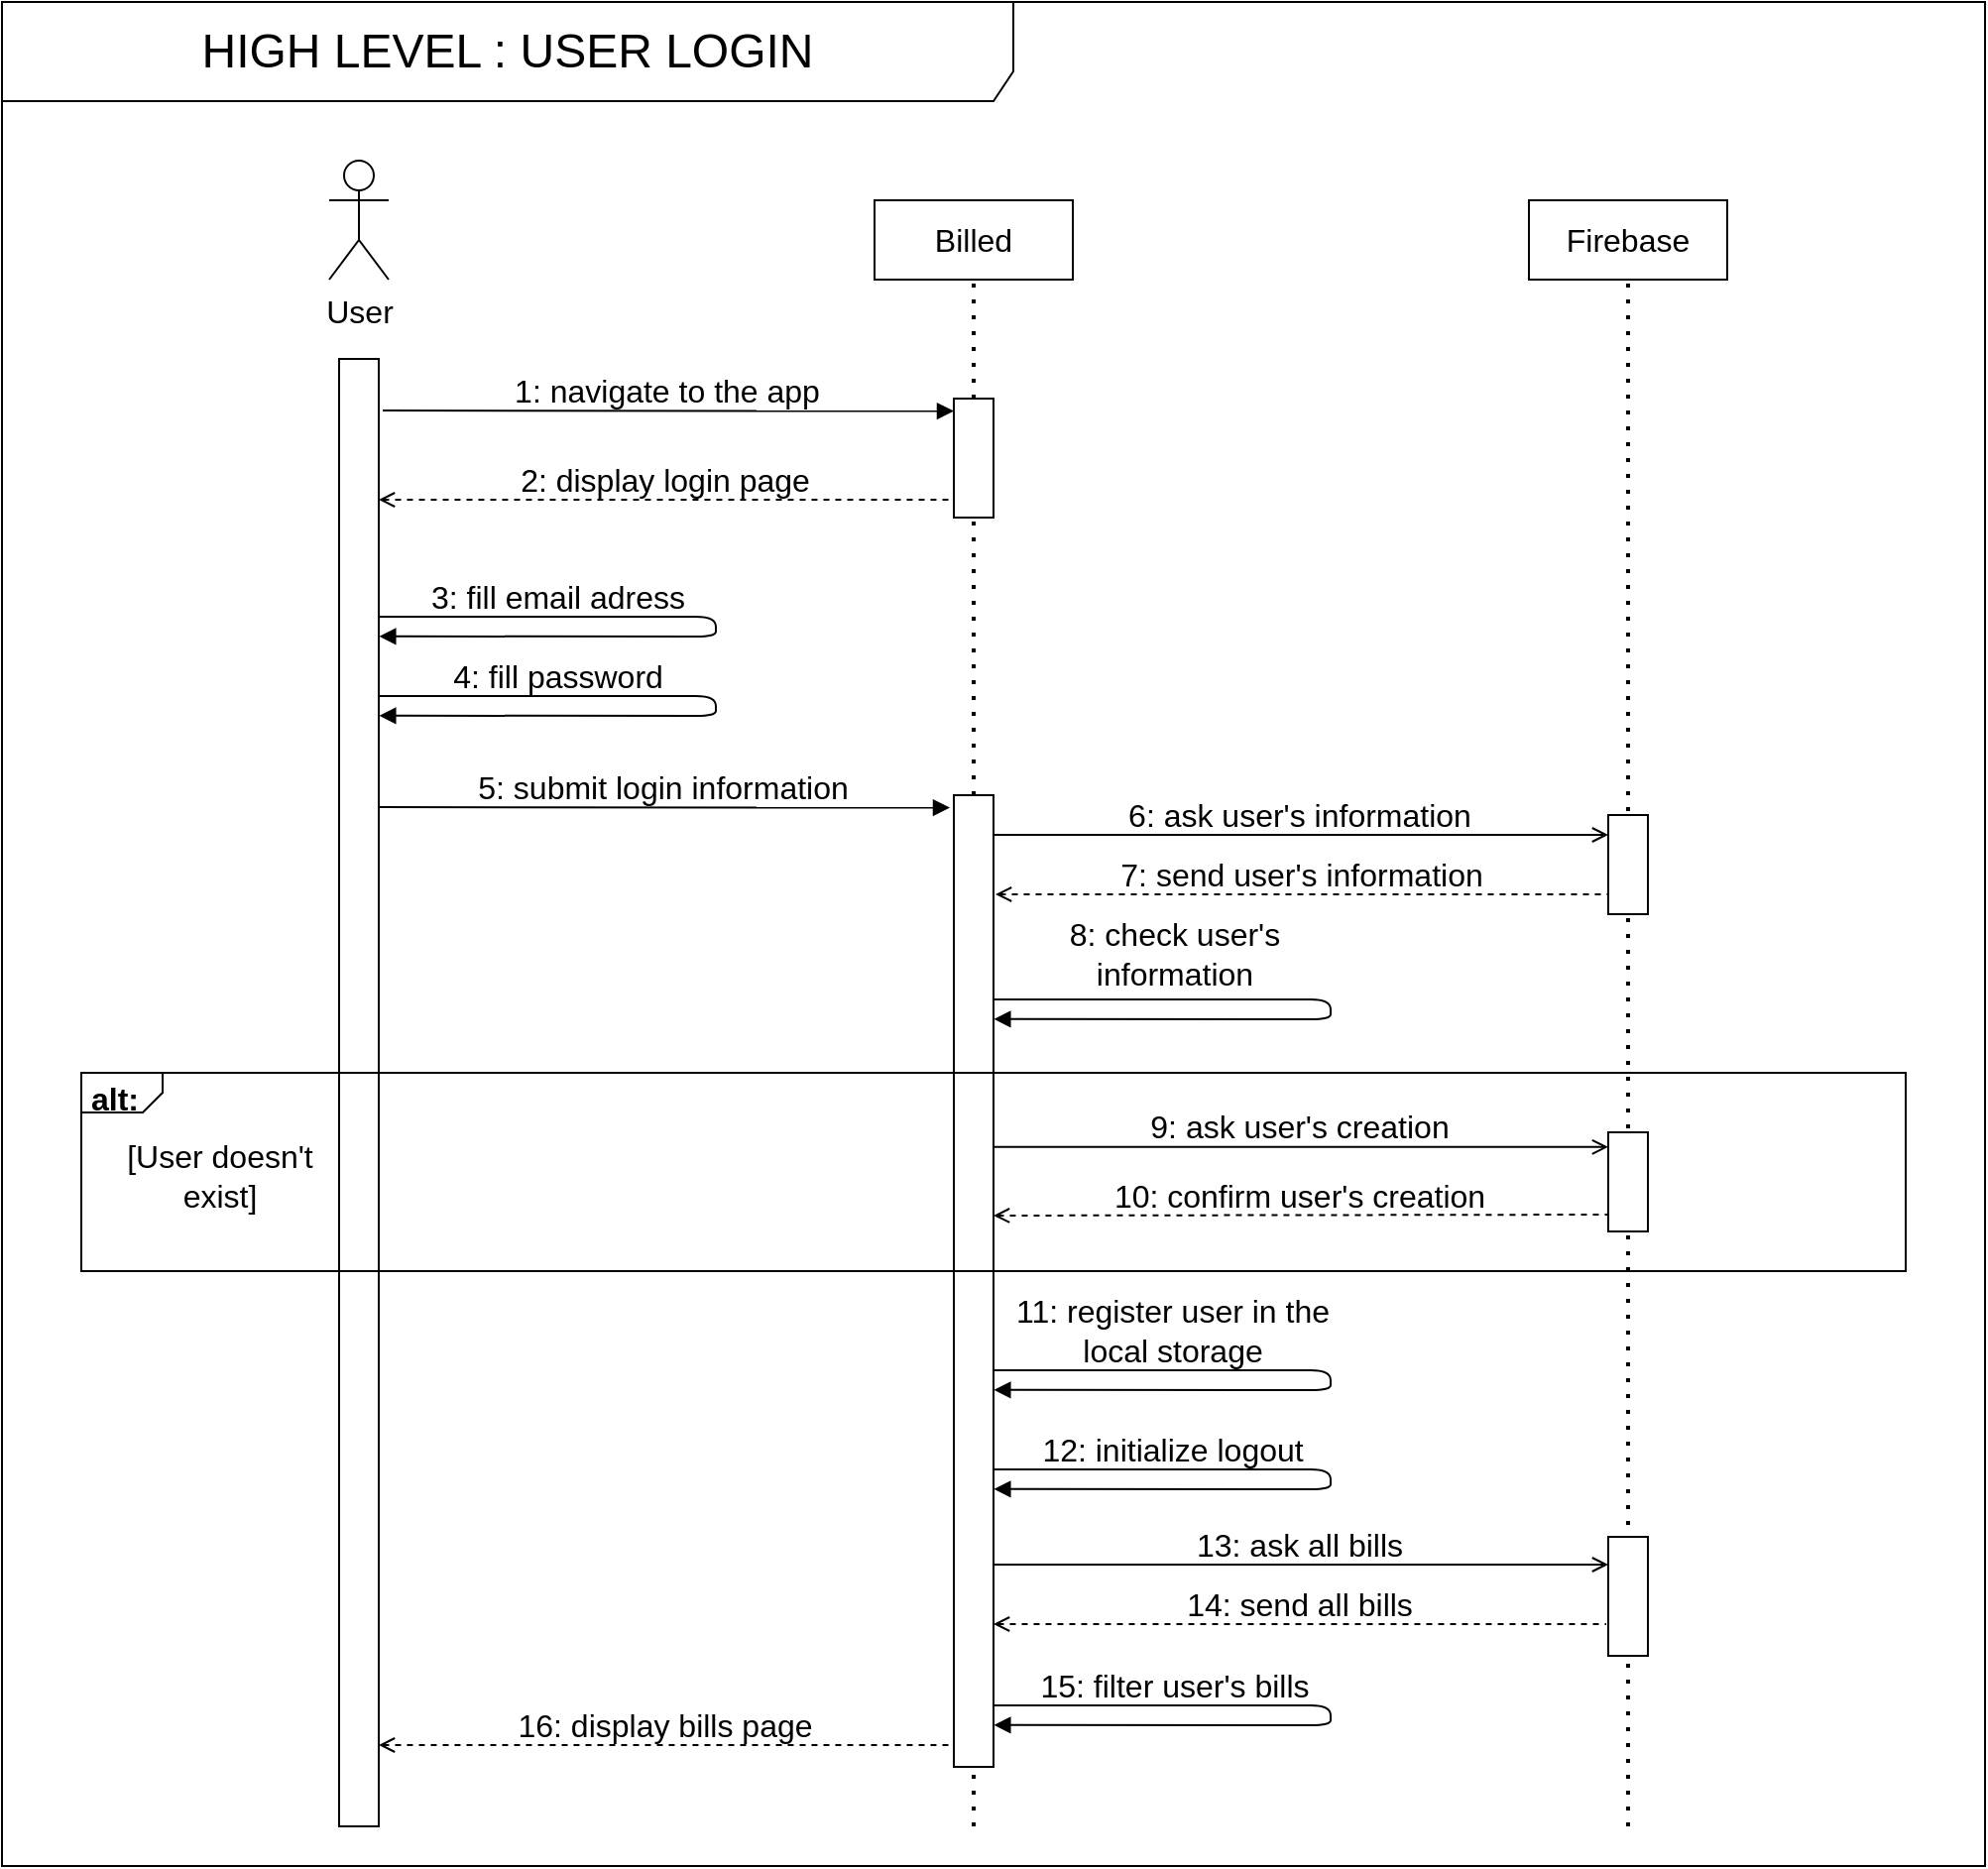 <mxfile>
    <diagram id="755xgUS8k3z0lJwSIlkd" name="User-Login">
        <mxGraphModel dx="1861" dy="1183" grid="1" gridSize="10" guides="1" tooltips="1" connect="1" arrows="1" fold="1" page="0" pageScale="1" pageWidth="827" pageHeight="1169" math="0" shadow="0">
            <root>
                <mxCell id="0"/>
                <mxCell id="1" parent="0"/>
                <mxCell id="7" value="" style="endArrow=none;dashed=1;html=1;dashPattern=1 3;strokeWidth=2;fontSize=16;entryX=0.5;entryY=1;entryDx=0;entryDy=0;" parent="1" target="4" edge="1">
                    <mxGeometry width="50" height="50" relative="1" as="geometry">
                        <mxPoint x="380" y="860" as="sourcePoint"/>
                        <mxPoint x="470" y="230" as="targetPoint"/>
                    </mxGeometry>
                </mxCell>
                <mxCell id="2" value="" style="rounded=0;whiteSpace=wrap;html=1;" parent="1" vertex="1">
                    <mxGeometry x="60" y="120" width="20" height="740" as="geometry"/>
                </mxCell>
                <mxCell id="PsYSPdstLr2B-koORaA6-36" value="" style="rounded=0;whiteSpace=wrap;html=1;" parent="1" vertex="1">
                    <mxGeometry x="370" y="340" width="20" height="490" as="geometry"/>
                </mxCell>
                <mxCell id="PsYSPdstLr2B-koORaA6-60" value="HIGH LEVEL : USER LOGIN" style="shape=umlFrame;whiteSpace=wrap;html=1;fillColor=none;fontSize=24;width=510;height=50;connectable=0;allowArrows=0;" parent="1" vertex="1">
                    <mxGeometry x="-110" y="-60" width="1000" height="940" as="geometry"/>
                </mxCell>
                <mxCell id="PsYSPdstLr2B-koORaA6-47" value="&lt;p style=&quot;margin: 0px ; margin-top: 4px ; margin-left: 5px ; text-align: left&quot;&gt;&lt;b&gt;alt:&amp;nbsp;&lt;/b&gt;&lt;/p&gt;" style="html=1;shape=mxgraph.sysml.package;overflow=fill;labelX=41;align=left;spacingLeft=5;verticalAlign=top;spacingTop=-3;fontSize=16;fillColor=none;" parent="1" vertex="1">
                    <mxGeometry x="-70" y="480" width="920" height="100" as="geometry"/>
                </mxCell>
                <mxCell id="3" value="User" style="shape=umlActor;verticalLabelPosition=bottom;verticalAlign=top;html=1;outlineConnect=0;fontSize=16;" parent="1" vertex="1">
                    <mxGeometry x="55" y="20" width="30" height="60" as="geometry"/>
                </mxCell>
                <mxCell id="4" value="Billed" style="rounded=0;whiteSpace=wrap;html=1;fontSize=16;" parent="1" vertex="1">
                    <mxGeometry x="330" y="40" width="100" height="40" as="geometry"/>
                </mxCell>
                <mxCell id="6" value="Firebase" style="rounded=0;whiteSpace=wrap;html=1;fontSize=16;" parent="1" vertex="1">
                    <mxGeometry x="660" y="40" width="100" height="40" as="geometry"/>
                </mxCell>
                <mxCell id="8" value="" style="endArrow=none;dashed=1;html=1;dashPattern=1 3;strokeWidth=2;fontSize=16;entryX=0.5;entryY=1;entryDx=0;entryDy=0;" parent="1" edge="1">
                    <mxGeometry width="50" height="50" relative="1" as="geometry">
                        <mxPoint x="710" y="860" as="sourcePoint"/>
                        <mxPoint x="710" y="81" as="targetPoint"/>
                    </mxGeometry>
                </mxCell>
                <mxCell id="9" value="1: navigate to the app" style="endArrow=block;html=1;fontSize=16;labelBackgroundColor=none;entryX=0;entryY=0.143;entryDx=0;entryDy=0;entryPerimeter=0;endFill=1;" parent="1" edge="1">
                    <mxGeometry x="-0.006" y="10" width="50" height="50" relative="1" as="geometry">
                        <mxPoint x="82" y="146" as="sourcePoint"/>
                        <mxPoint x="370" y="146.3" as="targetPoint"/>
                        <mxPoint as="offset"/>
                    </mxGeometry>
                </mxCell>
                <mxCell id="11" value="" style="rounded=0;whiteSpace=wrap;html=1;" parent="1" vertex="1">
                    <mxGeometry x="370" y="140" width="20" height="60" as="geometry"/>
                </mxCell>
                <mxCell id="12" value="" style="rounded=0;whiteSpace=wrap;html=1;" parent="1" vertex="1">
                    <mxGeometry x="700" y="350" width="20" height="50" as="geometry"/>
                </mxCell>
                <mxCell id="14" value="2: display login page" style="endArrow=none;html=1;fontSize=16;exitX=1;exitY=0.25;exitDx=0;exitDy=0;labelBackgroundColor=none;endFill=0;startArrow=open;startFill=0;dashed=1;" parent="1" edge="1">
                    <mxGeometry x="-0.006" y="10" width="50" height="50" relative="1" as="geometry">
                        <mxPoint x="80" y="191" as="sourcePoint"/>
                        <mxPoint x="370" y="191" as="targetPoint"/>
                        <mxPoint as="offset"/>
                    </mxGeometry>
                </mxCell>
                <mxCell id="19" value="8: check user's&lt;br&gt;information" style="endArrow=block;html=1;fontSize=16;exitX=1;exitY=0.25;exitDx=0;exitDy=0;labelBackgroundColor=none;entryX=1.008;entryY=0.399;entryDx=0;entryDy=0;endFill=1;entryPerimeter=0;" parent="1" edge="1">
                    <mxGeometry x="-0.485" y="23" width="50" height="50" relative="1" as="geometry">
                        <mxPoint x="390" y="443" as="sourcePoint"/>
                        <mxPoint x="390.16" y="452.9" as="targetPoint"/>
                        <mxPoint x="1" as="offset"/>
                        <Array as="points">
                            <mxPoint x="560" y="443"/>
                            <mxPoint x="560" y="453"/>
                        </Array>
                    </mxGeometry>
                </mxCell>
                <mxCell id="PsYSPdstLr2B-koORaA6-33" value="3: fill email adress" style="endArrow=block;html=1;fontSize=16;exitX=1;exitY=0.25;exitDx=0;exitDy=0;labelBackgroundColor=none;entryX=1.008;entryY=0.399;entryDx=0;entryDy=0;endFill=1;entryPerimeter=0;" parent="1" edge="1">
                    <mxGeometry x="-0.485" y="10" width="50" height="50" relative="1" as="geometry">
                        <mxPoint x="80" y="250" as="sourcePoint"/>
                        <mxPoint x="80.16" y="259.9" as="targetPoint"/>
                        <mxPoint as="offset"/>
                        <Array as="points">
                            <mxPoint x="250" y="250"/>
                            <mxPoint x="250" y="260"/>
                        </Array>
                    </mxGeometry>
                </mxCell>
                <mxCell id="PsYSPdstLr2B-koORaA6-34" value="4: fill password" style="endArrow=block;html=1;fontSize=16;exitX=1;exitY=0.25;exitDx=0;exitDy=0;labelBackgroundColor=none;entryX=1.008;entryY=0.399;entryDx=0;entryDy=0;endFill=1;entryPerimeter=0;" parent="1" edge="1">
                    <mxGeometry x="-0.485" y="10" width="50" height="50" relative="1" as="geometry">
                        <mxPoint x="80" y="290" as="sourcePoint"/>
                        <mxPoint x="80.16" y="299.9" as="targetPoint"/>
                        <mxPoint as="offset"/>
                        <Array as="points">
                            <mxPoint x="250" y="290"/>
                            <mxPoint x="250" y="300"/>
                        </Array>
                    </mxGeometry>
                </mxCell>
                <mxCell id="PsYSPdstLr2B-koORaA6-35" value="5: submit login information" style="endArrow=block;html=1;fontSize=16;labelBackgroundColor=none;entryX=0;entryY=0.143;entryDx=0;entryDy=0;entryPerimeter=0;endFill=1;" parent="1" edge="1">
                    <mxGeometry x="-0.006" y="10" width="50" height="50" relative="1" as="geometry">
                        <mxPoint x="80" y="346" as="sourcePoint"/>
                        <mxPoint x="368" y="346.3" as="targetPoint"/>
                        <mxPoint as="offset"/>
                    </mxGeometry>
                </mxCell>
                <mxCell id="PsYSPdstLr2B-koORaA6-37" value="6: ask user's information" style="endArrow=open;html=1;fontSize=16;labelBackgroundColor=none;endFill=0;" parent="1" edge="1">
                    <mxGeometry x="-0.006" y="10" width="50" height="50" relative="1" as="geometry">
                        <mxPoint x="390" y="360" as="sourcePoint"/>
                        <mxPoint x="700" y="360" as="targetPoint"/>
                        <mxPoint as="offset"/>
                    </mxGeometry>
                </mxCell>
                <mxCell id="PsYSPdstLr2B-koORaA6-43" value="[User doesn't exist]" style="text;html=1;strokeColor=none;fillColor=none;align=center;verticalAlign=middle;whiteSpace=wrap;rounded=0;fontSize=16;" parent="1" vertex="1">
                    <mxGeometry x="-50" y="522" width="100" height="20" as="geometry"/>
                </mxCell>
                <mxCell id="PsYSPdstLr2B-koORaA6-46" value="10: confirm user's creation" style="endArrow=none;html=1;fontSize=16;labelBackgroundColor=none;endFill=0;startArrow=open;startFill=0;dashed=1;exitX=1;exitY=0.5;exitDx=0;exitDy=0;" parent="1" edge="1">
                    <mxGeometry x="-0.006" y="10" width="50" height="50" relative="1" as="geometry">
                        <mxPoint x="390" y="552" as="sourcePoint"/>
                        <mxPoint x="700" y="551.5" as="targetPoint"/>
                        <mxPoint as="offset"/>
                    </mxGeometry>
                </mxCell>
                <mxCell id="PsYSPdstLr2B-koORaA6-49" value="13: ask all bills" style="endArrow=open;html=1;fontSize=16;labelBackgroundColor=none;endFill=0;" parent="1" edge="1">
                    <mxGeometry x="-0.006" y="10" width="50" height="50" relative="1" as="geometry">
                        <mxPoint x="390" y="728" as="sourcePoint"/>
                        <mxPoint x="700" y="728" as="targetPoint"/>
                        <mxPoint as="offset"/>
                    </mxGeometry>
                </mxCell>
                <mxCell id="PsYSPdstLr2B-koORaA6-50" value="14: send all bills" style="endArrow=none;html=1;fontSize=16;labelBackgroundColor=none;endFill=0;startArrow=open;startFill=0;dashed=1;" parent="1" edge="1">
                    <mxGeometry x="-0.006" y="10" width="50" height="50" relative="1" as="geometry">
                        <mxPoint x="390" y="758" as="sourcePoint"/>
                        <mxPoint x="699" y="758" as="targetPoint"/>
                        <mxPoint as="offset"/>
                    </mxGeometry>
                </mxCell>
                <mxCell id="PsYSPdstLr2B-koORaA6-51" value="7: send user's information" style="endArrow=none;html=1;fontSize=16;labelBackgroundColor=none;endFill=0;startArrow=open;startFill=0;dashed=1;" parent="1" edge="1">
                    <mxGeometry x="-0.006" y="10" width="50" height="50" relative="1" as="geometry">
                        <mxPoint x="391" y="390" as="sourcePoint"/>
                        <mxPoint x="700" y="390" as="targetPoint"/>
                        <mxPoint as="offset"/>
                    </mxGeometry>
                </mxCell>
                <mxCell id="PsYSPdstLr2B-koORaA6-52" value="9: ask user's creation" style="endArrow=open;html=1;fontSize=16;labelBackgroundColor=none;endFill=0;" parent="1" edge="1">
                    <mxGeometry x="-0.006" y="10" width="50" height="50" relative="1" as="geometry">
                        <mxPoint x="390" y="517.41" as="sourcePoint"/>
                        <mxPoint x="700" y="517.41" as="targetPoint"/>
                        <mxPoint as="offset"/>
                    </mxGeometry>
                </mxCell>
                <mxCell id="PsYSPdstLr2B-koORaA6-53" value="" style="rounded=0;whiteSpace=wrap;html=1;" parent="1" vertex="1">
                    <mxGeometry x="700" y="510" width="20" height="50" as="geometry"/>
                </mxCell>
                <mxCell id="PsYSPdstLr2B-koORaA6-54" value="" style="rounded=0;whiteSpace=wrap;html=1;" parent="1" vertex="1">
                    <mxGeometry x="700" y="714" width="20" height="60" as="geometry"/>
                </mxCell>
                <mxCell id="PsYSPdstLr2B-koORaA6-56" value="15: filter user's bills" style="endArrow=block;html=1;fontSize=16;exitX=1;exitY=0.25;exitDx=0;exitDy=0;labelBackgroundColor=none;entryX=1.008;entryY=0.399;entryDx=0;entryDy=0;endFill=1;entryPerimeter=0;" parent="1" edge="1">
                    <mxGeometry x="-0.485" y="10" width="50" height="50" relative="1" as="geometry">
                        <mxPoint x="390" y="799" as="sourcePoint"/>
                        <mxPoint x="390.16" y="808.9" as="targetPoint"/>
                        <mxPoint x="1" as="offset"/>
                        <Array as="points">
                            <mxPoint x="560" y="799"/>
                            <mxPoint x="560" y="809"/>
                        </Array>
                    </mxGeometry>
                </mxCell>
                <mxCell id="PsYSPdstLr2B-koORaA6-57" value="16: display bills page" style="endArrow=none;html=1;fontSize=16;exitX=1;exitY=0.25;exitDx=0;exitDy=0;labelBackgroundColor=none;endFill=0;startArrow=open;startFill=0;dashed=1;" parent="1" edge="1">
                    <mxGeometry x="-0.006" y="10" width="50" height="50" relative="1" as="geometry">
                        <mxPoint x="80.0" y="819.0" as="sourcePoint"/>
                        <mxPoint x="370" y="819.0" as="targetPoint"/>
                        <mxPoint as="offset"/>
                    </mxGeometry>
                </mxCell>
                <mxCell id="8CublNk1gNJjx_Lp1U2R-19" value="11: register user in the&lt;br&gt;local storage" style="endArrow=block;html=1;fontSize=16;exitX=1;exitY=0.25;exitDx=0;exitDy=0;labelBackgroundColor=none;entryX=1.008;entryY=0.399;entryDx=0;entryDy=0;endFill=1;entryPerimeter=0;" parent="1" edge="1">
                    <mxGeometry x="-0.485" y="20" width="50" height="50" relative="1" as="geometry">
                        <mxPoint x="390" y="630" as="sourcePoint"/>
                        <mxPoint x="390.16" y="639.9" as="targetPoint"/>
                        <mxPoint as="offset"/>
                        <Array as="points">
                            <mxPoint x="560" y="630"/>
                            <mxPoint x="560" y="640"/>
                        </Array>
                    </mxGeometry>
                </mxCell>
                <mxCell id="8CublNk1gNJjx_Lp1U2R-20" value="12: initialize logout" style="endArrow=block;html=1;fontSize=16;exitX=1;exitY=0.25;exitDx=0;exitDy=0;labelBackgroundColor=none;entryX=1.008;entryY=0.399;entryDx=0;entryDy=0;endFill=1;entryPerimeter=0;" parent="1" edge="1">
                    <mxGeometry x="-0.485" y="10" width="50" height="50" relative="1" as="geometry">
                        <mxPoint x="390" y="680" as="sourcePoint"/>
                        <mxPoint x="390.16" y="689.9" as="targetPoint"/>
                        <mxPoint as="offset"/>
                        <Array as="points">
                            <mxPoint x="560" y="680"/>
                            <mxPoint x="560" y="690"/>
                        </Array>
                    </mxGeometry>
                </mxCell>
            </root>
        </mxGraphModel>
    </diagram>
    <diagram name="User-check-attached-file" id="ChTFwGMQRnh67vUXc4sC">
        <mxGraphModel dx="2105" dy="1313" grid="1" gridSize="10" guides="1" tooltips="1" connect="1" arrows="1" fold="1" page="0" pageScale="1" pageWidth="827" pageHeight="1169" math="0" shadow="0">
            <root>
                <mxCell id="LWo4zgrDYaR6fouYAbxw-0"/>
                <mxCell id="LWo4zgrDYaR6fouYAbxw-1" parent="LWo4zgrDYaR6fouYAbxw-0"/>
                <mxCell id="LWo4zgrDYaR6fouYAbxw-2" value="HIGH LEVEL : USER CHECK ATTACHED FILE" style="shape=umlFrame;whiteSpace=wrap;html=1;fillColor=none;fontSize=24;width=610;height=50;connectable=0;allowArrows=0;" parent="LWo4zgrDYaR6fouYAbxw-1" vertex="1">
                    <mxGeometry x="-110" y="-60" width="720" height="540" as="geometry"/>
                </mxCell>
                <mxCell id="LWo4zgrDYaR6fouYAbxw-4" value="" style="rounded=0;whiteSpace=wrap;html=1;" parent="LWo4zgrDYaR6fouYAbxw-1" vertex="1">
                    <mxGeometry x="60" y="120" width="20" height="320" as="geometry"/>
                </mxCell>
                <mxCell id="LWo4zgrDYaR6fouYAbxw-5" value="User" style="shape=umlActor;verticalLabelPosition=bottom;verticalAlign=top;html=1;outlineConnect=0;fontSize=16;" parent="LWo4zgrDYaR6fouYAbxw-1" vertex="1">
                    <mxGeometry x="55" y="20" width="30" height="60" as="geometry"/>
                </mxCell>
                <mxCell id="LWo4zgrDYaR6fouYAbxw-6" value="Billed" style="rounded=0;whiteSpace=wrap;html=1;fontSize=16;" parent="LWo4zgrDYaR6fouYAbxw-1" vertex="1">
                    <mxGeometry x="330" y="40" width="100" height="40" as="geometry"/>
                </mxCell>
                <mxCell id="LWo4zgrDYaR6fouYAbxw-8" value="" style="endArrow=none;dashed=1;html=1;dashPattern=1 3;strokeWidth=2;fontSize=16;entryX=0.5;entryY=1;entryDx=0;entryDy=0;" parent="LWo4zgrDYaR6fouYAbxw-1" target="LWo4zgrDYaR6fouYAbxw-6" edge="1">
                    <mxGeometry width="50" height="50" relative="1" as="geometry">
                        <mxPoint x="380" y="440" as="sourcePoint"/>
                        <mxPoint x="470" y="230" as="targetPoint"/>
                    </mxGeometry>
                </mxCell>
                <mxCell id="LWo4zgrDYaR6fouYAbxw-10" value="1: click on see attached file button" style="endArrow=block;html=1;fontSize=16;labelBackgroundColor=none;entryX=0;entryY=0.143;entryDx=0;entryDy=0;entryPerimeter=0;endFill=1;" parent="LWo4zgrDYaR6fouYAbxw-1" edge="1">
                    <mxGeometry x="-0.006" y="10" width="50" height="50" relative="1" as="geometry">
                        <mxPoint x="82" y="146" as="sourcePoint"/>
                        <mxPoint x="370" y="146.3" as="targetPoint"/>
                        <mxPoint as="offset"/>
                    </mxGeometry>
                </mxCell>
                <mxCell id="LWo4zgrDYaR6fouYAbxw-11" value="" style="rounded=0;whiteSpace=wrap;html=1;" parent="LWo4zgrDYaR6fouYAbxw-1" vertex="1">
                    <mxGeometry x="370" y="140" width="20" height="110" as="geometry"/>
                </mxCell>
                <mxCell id="LWo4zgrDYaR6fouYAbxw-14" value="3: display the modal" style="endArrow=none;html=1;fontSize=16;exitX=1;exitY=0.25;exitDx=0;exitDy=0;labelBackgroundColor=none;endFill=0;startArrow=open;startFill=0;dashed=1;" parent="LWo4zgrDYaR6fouYAbxw-1" edge="1">
                    <mxGeometry x="-0.006" y="10" width="50" height="50" relative="1" as="geometry">
                        <mxPoint x="80" y="230" as="sourcePoint"/>
                        <mxPoint x="370" y="230" as="targetPoint"/>
                        <mxPoint as="offset"/>
                    </mxGeometry>
                </mxCell>
                <mxCell id="LWo4zgrDYaR6fouYAbxw-15" value="2: put URL of the&lt;br&gt;selected bill's attached&lt;br&gt;file in the modal" style="endArrow=block;html=1;fontSize=16;exitX=1;exitY=0.25;exitDx=0;exitDy=0;labelBackgroundColor=none;entryX=1.008;entryY=0.399;entryDx=0;entryDy=0;endFill=1;entryPerimeter=0;" parent="LWo4zgrDYaR6fouYAbxw-1" edge="1">
                    <mxGeometry x="-0.485" y="31" width="50" height="50" relative="1" as="geometry">
                        <mxPoint x="390" y="191" as="sourcePoint"/>
                        <mxPoint x="390.16" y="200.9" as="targetPoint"/>
                        <mxPoint x="1" as="offset"/>
                        <Array as="points">
                            <mxPoint x="560" y="191"/>
                            <mxPoint x="560" y="201"/>
                        </Array>
                    </mxGeometry>
                </mxCell>
                <mxCell id="LWo4zgrDYaR6fouYAbxw-19" value="" style="rounded=0;whiteSpace=wrap;html=1;" parent="LWo4zgrDYaR6fouYAbxw-1" vertex="1">
                    <mxGeometry x="370" y="340" width="20" height="70" as="geometry"/>
                </mxCell>
                <mxCell id="tHU2Xmf53aEoBpdyAfX5-0" value="4: click on close button" style="endArrow=block;html=1;fontSize=16;labelBackgroundColor=none;entryX=0;entryY=0.143;entryDx=0;entryDy=0;entryPerimeter=0;endFill=1;" parent="LWo4zgrDYaR6fouYAbxw-1" edge="1">
                    <mxGeometry x="-0.006" y="10" width="50" height="50" relative="1" as="geometry">
                        <mxPoint x="80" y="350" as="sourcePoint"/>
                        <mxPoint x="368" y="350.3" as="targetPoint"/>
                        <mxPoint as="offset"/>
                    </mxGeometry>
                </mxCell>
                <mxCell id="tHU2Xmf53aEoBpdyAfX5-1" value="5: undisplay the modal" style="endArrow=none;html=1;fontSize=16;exitX=1;exitY=0.25;exitDx=0;exitDy=0;labelBackgroundColor=none;endFill=0;startArrow=open;startFill=0;dashed=1;" parent="LWo4zgrDYaR6fouYAbxw-1" edge="1">
                    <mxGeometry x="-0.006" y="10" width="50" height="50" relative="1" as="geometry">
                        <mxPoint x="80.0" y="400" as="sourcePoint"/>
                        <mxPoint x="370" y="400" as="targetPoint"/>
                        <mxPoint as="offset"/>
                    </mxGeometry>
                </mxCell>
            </root>
        </mxGraphModel>
    </diagram>
    <diagram name="User-newbill" id="yWXg6AEf1ds4_v3-MmLG">
        <mxGraphModel dx="2105" dy="1313" grid="1" gridSize="10" guides="1" tooltips="1" connect="1" arrows="1" fold="1" page="0" pageScale="1" pageWidth="827" pageHeight="1169" math="0" shadow="0">
            <root>
                <mxCell id="9TFQH4bOWK-Z5dNtzmh2-0"/>
                <mxCell id="9TFQH4bOWK-Z5dNtzmh2-1" parent="9TFQH4bOWK-Z5dNtzmh2-0"/>
                <mxCell id="9TFQH4bOWK-Z5dNtzmh2-4" value="" style="rounded=0;whiteSpace=wrap;html=1;" parent="9TFQH4bOWK-Z5dNtzmh2-1" vertex="1">
                    <mxGeometry x="60" y="120" width="20" height="1060" as="geometry"/>
                </mxCell>
                <mxCell id="9TFQH4bOWK-Z5dNtzmh2-8" value="" style="endArrow=none;dashed=1;html=1;dashPattern=1 3;strokeWidth=2;fontSize=16;entryX=0.5;entryY=1;entryDx=0;entryDy=0;" parent="9TFQH4bOWK-Z5dNtzmh2-1" target="9TFQH4bOWK-Z5dNtzmh2-6" edge="1">
                    <mxGeometry width="50" height="50" relative="1" as="geometry">
                        <mxPoint x="380" y="1180" as="sourcePoint"/>
                        <mxPoint x="470" y="230" as="targetPoint"/>
                    </mxGeometry>
                </mxCell>
                <mxCell id="9TFQH4bOWK-Z5dNtzmh2-11" value="" style="rounded=0;whiteSpace=wrap;html=1;" parent="9TFQH4bOWK-Z5dNtzmh2-1" vertex="1">
                    <mxGeometry x="370" y="140" width="20" height="60" as="geometry"/>
                </mxCell>
                <mxCell id="9TFQH4bOWK-Z5dNtzmh2-19" value="" style="rounded=0;whiteSpace=wrap;html=1;" parent="9TFQH4bOWK-Z5dNtzmh2-1" vertex="1">
                    <mxGeometry x="370" y="289" width="20" height="60" as="geometry"/>
                </mxCell>
                <mxCell id="_lIOC8CIaJM2i8PWk1dV-11" value="" style="rounded=0;whiteSpace=wrap;html=1;" parent="9TFQH4bOWK-Z5dNtzmh2-1" vertex="1">
                    <mxGeometry x="370" y="430" width="20" height="430" as="geometry"/>
                </mxCell>
                <mxCell id="_lIOC8CIaJM2i8PWk1dV-16" value="" style="rounded=0;whiteSpace=wrap;html=1;" parent="9TFQH4bOWK-Z5dNtzmh2-1" vertex="1">
                    <mxGeometry x="370" y="884" width="20" height="280" as="geometry"/>
                </mxCell>
                <mxCell id="_lIOC8CIaJM2i8PWk1dV-27" value="&lt;p style=&quot;margin: 0px ; margin-top: 4px ; margin-left: 5px ; text-align: left&quot;&gt;&lt;b&gt;while&lt;/b&gt;&lt;/p&gt;" style="html=1;shape=mxgraph.sysml.package;overflow=fill;labelX=64;align=left;spacingLeft=5;verticalAlign=top;spacingTop=-3;fontSize=16;fillColor=none;" parent="9TFQH4bOWK-Z5dNtzmh2-1" vertex="1">
                    <mxGeometry x="-70" y="549" width="920" height="160" as="geometry"/>
                </mxCell>
                <mxCell id="9TFQH4bOWK-Z5dNtzmh2-2" value="HIGH LEVEL : USER NEWBILL" style="shape=umlFrame;whiteSpace=wrap;html=1;fillColor=none;fontSize=24;width=480;height=50;connectable=0;allowArrows=0;" parent="9TFQH4bOWK-Z5dNtzmh2-1" vertex="1">
                    <mxGeometry x="-110" y="-60" width="1010" height="1270" as="geometry"/>
                </mxCell>
                <mxCell id="_lIOC8CIaJM2i8PWk1dV-20" value="&lt;p style=&quot;margin: 0px ; margin-top: 4px ; margin-left: 5px ; text-align: left&quot;&gt;&lt;b&gt;while&lt;/b&gt;&lt;/p&gt;" style="html=1;shape=mxgraph.sysml.package;overflow=fill;labelX=64;align=left;spacingLeft=5;verticalAlign=top;spacingTop=-3;fontSize=16;fillColor=none;" parent="9TFQH4bOWK-Z5dNtzmh2-1" vertex="1">
                    <mxGeometry x="-70" y="931" width="920" height="150" as="geometry"/>
                </mxCell>
                <mxCell id="9TFQH4bOWK-Z5dNtzmh2-3" value="&lt;p style=&quot;margin: 0px ; margin-top: 4px ; margin-left: 5px ; text-align: left&quot;&gt;&lt;b&gt;alt:&amp;nbsp;&lt;/b&gt;&lt;/p&gt;" style="html=1;shape=mxgraph.sysml.package;overflow=fill;labelX=41;align=left;spacingLeft=5;verticalAlign=top;spacingTop=-3;fontSize=16;fillColor=none;" parent="9TFQH4bOWK-Z5dNtzmh2-1" vertex="1">
                    <mxGeometry x="-70" y="274" width="920" height="120" as="geometry"/>
                </mxCell>
                <mxCell id="9TFQH4bOWK-Z5dNtzmh2-5" value="User" style="shape=umlActor;verticalLabelPosition=bottom;verticalAlign=top;html=1;outlineConnect=0;fontSize=16;" parent="9TFQH4bOWK-Z5dNtzmh2-1" vertex="1">
                    <mxGeometry x="55" y="20" width="30" height="60" as="geometry"/>
                </mxCell>
                <mxCell id="9TFQH4bOWK-Z5dNtzmh2-6" value="Billed" style="rounded=0;whiteSpace=wrap;html=1;fontSize=16;" parent="9TFQH4bOWK-Z5dNtzmh2-1" vertex="1">
                    <mxGeometry x="330" y="40" width="100" height="40" as="geometry"/>
                </mxCell>
                <mxCell id="9TFQH4bOWK-Z5dNtzmh2-7" value="Firebase" style="rounded=0;whiteSpace=wrap;html=1;fontSize=16;" parent="9TFQH4bOWK-Z5dNtzmh2-1" vertex="1">
                    <mxGeometry x="660" y="40" width="100" height="40" as="geometry"/>
                </mxCell>
                <mxCell id="9TFQH4bOWK-Z5dNtzmh2-9" value="" style="endArrow=none;dashed=1;html=1;dashPattern=1 3;strokeWidth=2;fontSize=16;entryX=0.5;entryY=1;entryDx=0;entryDy=0;" parent="9TFQH4bOWK-Z5dNtzmh2-1" target="9TFQH4bOWK-Z5dNtzmh2-7" edge="1">
                    <mxGeometry width="50" height="50" relative="1" as="geometry">
                        <mxPoint x="710" y="1180" as="sourcePoint"/>
                        <mxPoint x="709" y="100" as="targetPoint"/>
                    </mxGeometry>
                </mxCell>
                <mxCell id="9TFQH4bOWK-Z5dNtzmh2-10" value="1: click on newbill button" style="endArrow=block;html=1;fontSize=16;labelBackgroundColor=none;entryX=0;entryY=0.143;entryDx=0;entryDy=0;entryPerimeter=0;endFill=1;" parent="9TFQH4bOWK-Z5dNtzmh2-1" edge="1">
                    <mxGeometry x="-0.006" y="10" width="50" height="50" relative="1" as="geometry">
                        <mxPoint x="82" y="146" as="sourcePoint"/>
                        <mxPoint x="370" y="146.3" as="targetPoint"/>
                        <mxPoint as="offset"/>
                    </mxGeometry>
                </mxCell>
                <mxCell id="9TFQH4bOWK-Z5dNtzmh2-14" value="2: display newbill page" style="endArrow=none;html=1;fontSize=16;exitX=1;exitY=0.25;exitDx=0;exitDy=0;labelBackgroundColor=none;endFill=0;startArrow=open;startFill=0;dashed=1;" parent="9TFQH4bOWK-Z5dNtzmh2-1" edge="1">
                    <mxGeometry x="-0.006" y="10" width="50" height="50" relative="1" as="geometry">
                        <mxPoint x="80" y="191" as="sourcePoint"/>
                        <mxPoint x="370" y="191" as="targetPoint"/>
                        <mxPoint as="offset"/>
                    </mxGeometry>
                </mxCell>
                <mxCell id="9TFQH4bOWK-Z5dNtzmh2-17" value="3: fill the form &lt;sup&gt;[1]&lt;/sup&gt;" style="endArrow=block;html=1;fontSize=16;exitX=1;exitY=0.25;exitDx=0;exitDy=0;labelBackgroundColor=none;entryX=1.008;entryY=0.399;entryDx=0;entryDy=0;endFill=1;entryPerimeter=0;" parent="9TFQH4bOWK-Z5dNtzmh2-1" edge="1">
                    <mxGeometry x="-0.485" y="10" width="50" height="50" relative="1" as="geometry">
                        <mxPoint x="80" y="235" as="sourcePoint"/>
                        <mxPoint x="80.16" y="244.9" as="targetPoint"/>
                        <mxPoint as="offset"/>
                        <Array as="points">
                            <mxPoint x="250" y="235"/>
                            <mxPoint x="250" y="245"/>
                        </Array>
                    </mxGeometry>
                </mxCell>
                <mxCell id="9TFQH4bOWK-Z5dNtzmh2-21" value="[use date picker]" style="text;html=1;strokeColor=none;fillColor=none;align=center;verticalAlign=middle;whiteSpace=wrap;rounded=0;fontSize=16;" parent="9TFQH4bOWK-Z5dNtzmh2-1" vertex="1">
                    <mxGeometry x="-50" y="314" width="100" height="20" as="geometry"/>
                </mxCell>
                <mxCell id="9TFQH4bOWK-Z5dNtzmh2-23" value="27: send newbill" style="endArrow=open;html=1;fontSize=16;labelBackgroundColor=none;endFill=0;" parent="9TFQH4bOWK-Z5dNtzmh2-1" edge="1">
                    <mxGeometry x="-0.006" y="10" width="50" height="50" relative="1" as="geometry">
                        <mxPoint x="390" y="1110" as="sourcePoint"/>
                        <mxPoint x="700" y="1110" as="targetPoint"/>
                        <mxPoint as="offset"/>
                    </mxGeometry>
                </mxCell>
                <mxCell id="9TFQH4bOWK-Z5dNtzmh2-28" value="" style="rounded=0;whiteSpace=wrap;html=1;" parent="9TFQH4bOWK-Z5dNtzmh2-1" vertex="1">
                    <mxGeometry x="700" y="1101" width="20" height="53" as="geometry"/>
                </mxCell>
                <mxCell id="9TFQH4bOWK-Z5dNtzmh2-31" value="8: display the open file window" style="endArrow=none;html=1;fontSize=16;exitX=1;exitY=0.25;exitDx=0;exitDy=0;labelBackgroundColor=none;endFill=0;startArrow=open;startFill=0;dashed=1;" parent="9TFQH4bOWK-Z5dNtzmh2-1" edge="1">
                    <mxGeometry x="-0.006" y="10" width="50" height="50" relative="1" as="geometry">
                        <mxPoint x="80.0" y="474.0" as="sourcePoint"/>
                        <mxPoint x="370" y="474.0" as="targetPoint"/>
                        <mxPoint as="offset"/>
                    </mxGeometry>
                </mxCell>
                <mxCell id="_lIOC8CIaJM2i8PWk1dV-2" value="4: click on calendar button" style="endArrow=block;html=1;fontSize=16;labelBackgroundColor=none;entryX=0;entryY=0.143;entryDx=0;entryDy=0;entryPerimeter=0;endFill=1;" parent="9TFQH4bOWK-Z5dNtzmh2-1" edge="1">
                    <mxGeometry x="-0.006" y="10" width="50" height="50" relative="1" as="geometry">
                        <mxPoint x="80" y="302" as="sourcePoint"/>
                        <mxPoint x="368" y="302.3" as="targetPoint"/>
                        <mxPoint as="offset"/>
                    </mxGeometry>
                </mxCell>
                <mxCell id="_lIOC8CIaJM2i8PWk1dV-3" value="5: display the calendar in a modal" style="endArrow=none;html=1;fontSize=16;exitX=1;exitY=0.25;exitDx=0;exitDy=0;labelBackgroundColor=none;endFill=0;startArrow=open;startFill=0;dashed=1;" parent="9TFQH4bOWK-Z5dNtzmh2-1" edge="1">
                    <mxGeometry x="-0.006" y="10" width="50" height="50" relative="1" as="geometry">
                        <mxPoint x="80" y="341.5" as="sourcePoint"/>
                        <mxPoint x="370" y="341.5" as="targetPoint"/>
                        <mxPoint as="offset"/>
                    </mxGeometry>
                </mxCell>
                <mxCell id="_lIOC8CIaJM2i8PWk1dV-4" value="6: select a date" style="endArrow=block;html=1;fontSize=16;exitX=1;exitY=0.25;exitDx=0;exitDy=0;labelBackgroundColor=none;entryX=1.008;entryY=0.399;entryDx=0;entryDy=0;endFill=1;entryPerimeter=0;" parent="9TFQH4bOWK-Z5dNtzmh2-1" edge="1">
                    <mxGeometry x="-0.485" y="10" width="50" height="50" relative="1" as="geometry">
                        <mxPoint x="80" y="369" as="sourcePoint"/>
                        <mxPoint x="80.16" y="378.9" as="targetPoint"/>
                        <mxPoint as="offset"/>
                        <Array as="points">
                            <mxPoint x="250" y="369"/>
                            <mxPoint x="250" y="379"/>
                        </Array>
                    </mxGeometry>
                </mxCell>
                <mxCell id="_lIOC8CIaJM2i8PWk1dV-9" value="7: click on attached file button" style="endArrow=block;html=1;fontSize=16;labelBackgroundColor=none;entryX=0;entryY=0.143;entryDx=0;entryDy=0;entryPerimeter=0;endFill=1;" parent="9TFQH4bOWK-Z5dNtzmh2-1" edge="1">
                    <mxGeometry x="-0.006" y="10" width="50" height="50" relative="1" as="geometry">
                        <mxPoint x="80" y="440" as="sourcePoint"/>
                        <mxPoint x="368" y="440.3" as="targetPoint"/>
                        <mxPoint as="offset"/>
                    </mxGeometry>
                </mxCell>
                <mxCell id="_lIOC8CIaJM2i8PWk1dV-10" value="[1] : fields:&lt;br&gt;* select a type&lt;br&gt;* fill a name&lt;br&gt;* fill a date&lt;br&gt;* fill an amount&lt;br&gt;* fill a vat&lt;br&gt;* fill a pct&lt;br&gt;&lt;div style=&quot;&quot;&gt;&lt;span&gt;* fill a commentary&lt;/span&gt;&lt;/div&gt;" style="text;html=1;strokeColor=none;fillColor=none;align=left;verticalAlign=middle;whiteSpace=wrap;rounded=0;" parent="9TFQH4bOWK-Z5dNtzmh2-1" vertex="1">
                    <mxGeometry x="430" y="140" width="110" height="120" as="geometry"/>
                </mxCell>
                <mxCell id="_lIOC8CIaJM2i8PWk1dV-12" value="9: select a file" style="endArrow=block;html=1;fontSize=16;labelBackgroundColor=none;entryX=0;entryY=0.143;entryDx=0;entryDy=0;entryPerimeter=0;endFill=1;" parent="9TFQH4bOWK-Z5dNtzmh2-1" edge="1">
                    <mxGeometry x="-0.006" y="10" width="50" height="50" relative="1" as="geometry">
                        <mxPoint x="80" y="505" as="sourcePoint"/>
                        <mxPoint x="368" y="505.3" as="targetPoint"/>
                        <mxPoint as="offset"/>
                    </mxGeometry>
                </mxCell>
                <mxCell id="_lIOC8CIaJM2i8PWk1dV-13" value="10: check file&lt;br&gt;type validity" style="endArrow=block;html=1;fontSize=16;exitX=1;exitY=0.25;exitDx=0;exitDy=0;labelBackgroundColor=none;entryX=1.008;entryY=0.399;entryDx=0;entryDy=0;endFill=1;entryPerimeter=0;" parent="9TFQH4bOWK-Z5dNtzmh2-1" edge="1">
                    <mxGeometry x="-0.485" y="20" width="50" height="50" relative="1" as="geometry">
                        <mxPoint x="390" y="521" as="sourcePoint"/>
                        <mxPoint x="390.16" y="530.9" as="targetPoint"/>
                        <mxPoint as="offset"/>
                        <Array as="points">
                            <mxPoint x="560" y="521"/>
                            <mxPoint x="560" y="531"/>
                        </Array>
                    </mxGeometry>
                </mxCell>
                <mxCell id="_lIOC8CIaJM2i8PWk1dV-14" value="11: close the open file window" style="endArrow=none;html=1;fontSize=16;exitX=1;exitY=0.25;exitDx=0;exitDy=0;labelBackgroundColor=none;endFill=0;startArrow=open;startFill=0;dashed=1;" parent="9TFQH4bOWK-Z5dNtzmh2-1" edge="1">
                    <mxGeometry x="-0.006" y="10" width="50" height="50" relative="1" as="geometry">
                        <mxPoint x="80.0" y="579" as="sourcePoint"/>
                        <mxPoint x="370" y="579" as="targetPoint"/>
                        <mxPoint as="offset"/>
                    </mxGeometry>
                </mxCell>
                <mxCell id="_lIOC8CIaJM2i8PWk1dV-17" value="21: click on submit button" style="endArrow=block;html=1;fontSize=16;labelBackgroundColor=none;entryX=0;entryY=0.143;entryDx=0;entryDy=0;entryPerimeter=0;endFill=1;" parent="9TFQH4bOWK-Z5dNtzmh2-1" edge="1">
                    <mxGeometry x="-0.006" y="10" width="50" height="50" relative="1" as="geometry">
                        <mxPoint x="80" y="894" as="sourcePoint"/>
                        <mxPoint x="368" y="894.3" as="targetPoint"/>
                        <mxPoint as="offset"/>
                    </mxGeometry>
                </mxCell>
                <mxCell id="_lIOC8CIaJM2i8PWk1dV-18" value="23: point out the errors in the form" style="endArrow=none;html=1;fontSize=16;exitX=1;exitY=0.25;exitDx=0;exitDy=0;labelBackgroundColor=none;endFill=0;startArrow=open;startFill=0;dashed=1;" parent="9TFQH4bOWK-Z5dNtzmh2-1" edge="1">
                    <mxGeometry x="-0.006" y="10" width="50" height="50" relative="1" as="geometry">
                        <mxPoint x="80" y="962.5" as="sourcePoint"/>
                        <mxPoint x="370" y="962.5" as="targetPoint"/>
                        <mxPoint as="offset"/>
                    </mxGeometry>
                </mxCell>
                <mxCell id="_lIOC8CIaJM2i8PWk1dV-19" value="22: check form validity" style="endArrow=block;html=1;fontSize=16;exitX=1;exitY=0.25;exitDx=0;exitDy=0;labelBackgroundColor=none;entryX=1.008;entryY=0.399;entryDx=0;entryDy=0;endFill=1;entryPerimeter=0;" parent="9TFQH4bOWK-Z5dNtzmh2-1" edge="1">
                    <mxGeometry x="-0.485" y="10" width="50" height="50" relative="1" as="geometry">
                        <mxPoint x="390" y="911" as="sourcePoint"/>
                        <mxPoint x="390.16" y="920.9" as="targetPoint"/>
                        <mxPoint as="offset"/>
                        <Array as="points">
                            <mxPoint x="560" y="911"/>
                            <mxPoint x="560" y="921"/>
                        </Array>
                    </mxGeometry>
                </mxCell>
                <mxCell id="_lIOC8CIaJM2i8PWk1dV-21" value="[form invalid]" style="text;html=1;strokeColor=none;fillColor=none;align=center;verticalAlign=middle;whiteSpace=wrap;rounded=0;fontSize=16;" parent="9TFQH4bOWK-Z5dNtzmh2-1" vertex="1">
                    <mxGeometry x="-50" y="965" width="100" height="20" as="geometry"/>
                </mxCell>
                <mxCell id="_lIOC8CIaJM2i8PWk1dV-22" value="25: click on submit button" style="endArrow=block;html=1;fontSize=16;labelBackgroundColor=none;entryX=0;entryY=0.143;entryDx=0;entryDy=0;entryPerimeter=0;endFill=1;" parent="9TFQH4bOWK-Z5dNtzmh2-1" edge="1">
                    <mxGeometry x="-0.006" y="10" width="50" height="50" relative="1" as="geometry">
                        <mxPoint x="80" y="1038" as="sourcePoint"/>
                        <mxPoint x="368" y="1038.3" as="targetPoint"/>
                        <mxPoint as="offset"/>
                    </mxGeometry>
                </mxCell>
                <mxCell id="_lIOC8CIaJM2i8PWk1dV-23" value="24: fix errors" style="endArrow=block;html=1;fontSize=16;exitX=1;exitY=0.25;exitDx=0;exitDy=0;labelBackgroundColor=none;entryX=1.008;entryY=0.399;entryDx=0;entryDy=0;endFill=1;entryPerimeter=0;" parent="9TFQH4bOWK-Z5dNtzmh2-1" edge="1">
                    <mxGeometry x="-0.485" y="10" width="50" height="50" relative="1" as="geometry">
                        <mxPoint x="80" y="996" as="sourcePoint"/>
                        <mxPoint x="80.16" y="1005.9" as="targetPoint"/>
                        <mxPoint as="offset"/>
                        <Array as="points">
                            <mxPoint x="250" y="996"/>
                            <mxPoint x="250" y="1006"/>
                        </Array>
                    </mxGeometry>
                </mxCell>
                <mxCell id="_lIOC8CIaJM2i8PWk1dV-24" value="26: check form validity" style="endArrow=block;html=1;fontSize=16;exitX=1;exitY=0.25;exitDx=0;exitDy=0;labelBackgroundColor=none;entryX=1.008;entryY=0.399;entryDx=0;entryDy=0;endFill=1;entryPerimeter=0;" parent="9TFQH4bOWK-Z5dNtzmh2-1" edge="1">
                    <mxGeometry x="-0.485" y="10" width="50" height="50" relative="1" as="geometry">
                        <mxPoint x="390" y="1049" as="sourcePoint"/>
                        <mxPoint x="390.16" y="1058.9" as="targetPoint"/>
                        <mxPoint as="offset"/>
                        <Array as="points">
                            <mxPoint x="560" y="1049"/>
                            <mxPoint x="560" y="1059"/>
                        </Array>
                    </mxGeometry>
                </mxCell>
                <mxCell id="_lIOC8CIaJM2i8PWk1dV-25" value="30: display bills page" style="endArrow=none;html=1;fontSize=16;exitX=1;exitY=0.25;exitDx=0;exitDy=0;labelBackgroundColor=none;endFill=0;startArrow=open;startFill=0;dashed=1;" parent="9TFQH4bOWK-Z5dNtzmh2-1" edge="1">
                    <mxGeometry x="-0.006" y="10" width="50" height="50" relative="1" as="geometry">
                        <mxPoint x="80" y="1155" as="sourcePoint"/>
                        <mxPoint x="370" y="1155" as="targetPoint"/>
                        <mxPoint as="offset"/>
                    </mxGeometry>
                </mxCell>
                <mxCell id="_lIOC8CIaJM2i8PWk1dV-26" value="28: Save bill in DB" style="endArrow=block;html=1;fontSize=16;exitX=1;exitY=0.25;exitDx=0;exitDy=0;labelBackgroundColor=none;entryX=1.008;entryY=0.399;entryDx=0;entryDy=0;endFill=1;entryPerimeter=0;" parent="9TFQH4bOWK-Z5dNtzmh2-1" edge="1">
                    <mxGeometry x="-0.485" y="10" width="50" height="50" relative="1" as="geometry">
                        <mxPoint x="720" y="1121" as="sourcePoint"/>
                        <mxPoint x="720.16" y="1130.9" as="targetPoint"/>
                        <mxPoint as="offset"/>
                        <Array as="points">
                            <mxPoint x="890" y="1121"/>
                            <mxPoint x="890" y="1131"/>
                        </Array>
                    </mxGeometry>
                </mxCell>
                <mxCell id="_lIOC8CIaJM2i8PWk1dV-28" value="[type invalid]" style="text;html=1;strokeColor=none;fillColor=none;align=center;verticalAlign=middle;whiteSpace=wrap;rounded=0;fontSize=16;" parent="9TFQH4bOWK-Z5dNtzmh2-1" vertex="1">
                    <mxGeometry x="-50" y="589" width="100" height="20" as="geometry"/>
                </mxCell>
                <mxCell id="_lIOC8CIaJM2i8PWk1dV-29" value="20: confirm file selection" style="endArrow=none;html=1;fontSize=16;exitX=1;exitY=0.25;exitDx=0;exitDy=0;labelBackgroundColor=none;endFill=0;startArrow=open;startFill=0;dashed=1;" parent="9TFQH4bOWK-Z5dNtzmh2-1" edge="1">
                    <mxGeometry x="-0.006" y="10" width="50" height="50" relative="1" as="geometry">
                        <mxPoint x="80.0" y="845" as="sourcePoint"/>
                        <mxPoint x="370" y="845" as="targetPoint"/>
                        <mxPoint as="offset"/>
                    </mxGeometry>
                </mxCell>
                <mxCell id="_lIOC8CIaJM2i8PWk1dV-33" value="13: display the open file window" style="endArrow=none;html=1;fontSize=16;exitX=1;exitY=0.25;exitDx=0;exitDy=0;labelBackgroundColor=none;endFill=0;startArrow=open;startFill=0;dashed=1;" parent="9TFQH4bOWK-Z5dNtzmh2-1" edge="1">
                    <mxGeometry x="-0.006" y="10" width="50" height="50" relative="1" as="geometry">
                        <mxPoint x="80.0" y="643" as="sourcePoint"/>
                        <mxPoint x="370" y="643" as="targetPoint"/>
                        <mxPoint as="offset"/>
                    </mxGeometry>
                </mxCell>
                <mxCell id="_lIOC8CIaJM2i8PWk1dV-34" value="12: click on attached file button" style="endArrow=block;html=1;fontSize=16;labelBackgroundColor=none;entryX=0;entryY=0.143;entryDx=0;entryDy=0;entryPerimeter=0;endFill=1;" parent="9TFQH4bOWK-Z5dNtzmh2-1" edge="1">
                    <mxGeometry x="-0.006" y="10" width="50" height="50" relative="1" as="geometry">
                        <mxPoint x="80" y="609" as="sourcePoint"/>
                        <mxPoint x="368" y="609.3" as="targetPoint"/>
                        <mxPoint as="offset"/>
                    </mxGeometry>
                </mxCell>
                <mxCell id="_lIOC8CIaJM2i8PWk1dV-35" value="14: select a file" style="endArrow=block;html=1;fontSize=16;labelBackgroundColor=none;entryX=0;entryY=0.143;entryDx=0;entryDy=0;entryPerimeter=0;endFill=1;" parent="9TFQH4bOWK-Z5dNtzmh2-1" edge="1">
                    <mxGeometry x="-0.006" y="10" width="50" height="50" relative="1" as="geometry">
                        <mxPoint x="80" y="674" as="sourcePoint"/>
                        <mxPoint x="368" y="674.3" as="targetPoint"/>
                        <mxPoint as="offset"/>
                    </mxGeometry>
                </mxCell>
                <mxCell id="_lIOC8CIaJM2i8PWk1dV-36" value="15: check file&lt;br&gt;type validity" style="endArrow=block;html=1;fontSize=16;exitX=1;exitY=0.25;exitDx=0;exitDy=0;labelBackgroundColor=none;entryX=1.008;entryY=0.399;entryDx=0;entryDy=0;endFill=1;entryPerimeter=0;" parent="9TFQH4bOWK-Z5dNtzmh2-1" edge="1">
                    <mxGeometry x="-0.485" y="20" width="50" height="50" relative="1" as="geometry">
                        <mxPoint x="390" y="688" as="sourcePoint"/>
                        <mxPoint x="390.16" y="697.9" as="targetPoint"/>
                        <mxPoint as="offset"/>
                        <Array as="points">
                            <mxPoint x="560" y="688"/>
                            <mxPoint x="560" y="698"/>
                        </Array>
                    </mxGeometry>
                </mxCell>
                <mxCell id="_lIOC8CIaJM2i8PWk1dV-37" value="16: send file" style="endArrow=open;html=1;fontSize=16;labelBackgroundColor=none;endFill=0;" parent="9TFQH4bOWK-Z5dNtzmh2-1" edge="1">
                    <mxGeometry x="-0.006" y="10" width="50" height="50" relative="1" as="geometry">
                        <mxPoint x="390" y="739" as="sourcePoint"/>
                        <mxPoint x="700" y="739" as="targetPoint"/>
                        <mxPoint as="offset"/>
                    </mxGeometry>
                </mxCell>
                <mxCell id="_lIOC8CIaJM2i8PWk1dV-38" value="17: Save file in DB" style="endArrow=block;html=1;fontSize=16;exitX=1;exitY=0.25;exitDx=0;exitDy=0;labelBackgroundColor=none;entryX=1.008;entryY=0.399;entryDx=0;entryDy=0;endFill=1;entryPerimeter=0;" parent="9TFQH4bOWK-Z5dNtzmh2-1" edge="1">
                    <mxGeometry x="-0.485" y="10" width="50" height="50" relative="1" as="geometry">
                        <mxPoint x="720" y="759" as="sourcePoint"/>
                        <mxPoint x="720.16" y="768.9" as="targetPoint"/>
                        <mxPoint as="offset"/>
                        <Array as="points">
                            <mxPoint x="890" y="759"/>
                            <mxPoint x="890" y="769"/>
                        </Array>
                    </mxGeometry>
                </mxCell>
                <mxCell id="_lIOC8CIaJM2i8PWk1dV-39" value="" style="rounded=0;whiteSpace=wrap;html=1;" parent="9TFQH4bOWK-Z5dNtzmh2-1" vertex="1">
                    <mxGeometry x="700" y="729" width="20" height="70" as="geometry"/>
                </mxCell>
                <mxCell id="xwr72UkanP81x30qKudu-0" value="18: send URL of the file" style="endArrow=none;html=1;fontSize=16;labelBackgroundColor=none;endFill=0;startArrow=open;startFill=0;dashed=1;" parent="9TFQH4bOWK-Z5dNtzmh2-1" edge="1">
                    <mxGeometry x="-0.006" y="10" width="50" height="50" relative="1" as="geometry">
                        <mxPoint x="390" y="779.0" as="sourcePoint"/>
                        <mxPoint x="699" y="779.0" as="targetPoint"/>
                        <mxPoint as="offset"/>
                    </mxGeometry>
                </mxCell>
                <mxCell id="xwr72UkanP81x30qKudu-1" value="29: confirm saving of the bill" style="endArrow=none;html=1;fontSize=16;labelBackgroundColor=none;endFill=0;startArrow=open;startFill=0;dashed=1;" parent="9TFQH4bOWK-Z5dNtzmh2-1" edge="1">
                    <mxGeometry x="-0.006" y="10" width="50" height="50" relative="1" as="geometry">
                        <mxPoint x="390" y="1145" as="sourcePoint"/>
                        <mxPoint x="699" y="1145" as="targetPoint"/>
                        <mxPoint as="offset"/>
                    </mxGeometry>
                </mxCell>
                <mxCell id="xwr72UkanP81x30qKudu-2" value="19: fill the URL field" style="endArrow=block;html=1;fontSize=16;exitX=1;exitY=0.25;exitDx=0;exitDy=0;labelBackgroundColor=none;entryX=1.008;entryY=0.399;entryDx=0;entryDy=0;endFill=1;entryPerimeter=0;" parent="9TFQH4bOWK-Z5dNtzmh2-1" edge="1">
                    <mxGeometry x="-0.485" y="10" width="50" height="50" relative="1" as="geometry">
                        <mxPoint x="390" y="814.0" as="sourcePoint"/>
                        <mxPoint x="390.16" y="823.9" as="targetPoint"/>
                        <mxPoint as="offset"/>
                        <Array as="points">
                            <mxPoint x="560" y="814"/>
                            <mxPoint x="560" y="824"/>
                        </Array>
                    </mxGeometry>
                </mxCell>
            </root>
        </mxGraphModel>
    </diagram>
    <diagram name="User-Logout" id="vKe0YYZqyazxJ__4_tpC">
        <mxGraphModel dx="2105" dy="1313" grid="1" gridSize="10" guides="1" tooltips="1" connect="1" arrows="1" fold="1" page="0" pageScale="1" pageWidth="827" pageHeight="1169" math="0" shadow="0">
            <root>
                <mxCell id="cLKQ0FKxRqO0_XuZVYrU-0"/>
                <mxCell id="cLKQ0FKxRqO0_XuZVYrU-1" parent="cLKQ0FKxRqO0_XuZVYrU-0"/>
                <mxCell id="cLKQ0FKxRqO0_XuZVYrU-2" value="HIGH LEVEL : USER LOG-OUT" style="shape=umlFrame;whiteSpace=wrap;html=1;fillColor=none;fontSize=24;width=470;height=50;connectable=0;allowArrows=0;" parent="cLKQ0FKxRqO0_XuZVYrU-1" vertex="1">
                    <mxGeometry x="-110" y="-60" width="760" height="390" as="geometry"/>
                </mxCell>
                <mxCell id="cLKQ0FKxRqO0_XuZVYrU-3" value="" style="rounded=0;whiteSpace=wrap;html=1;" parent="cLKQ0FKxRqO0_XuZVYrU-1" vertex="1">
                    <mxGeometry x="60" y="120" width="20" height="170" as="geometry"/>
                </mxCell>
                <mxCell id="cLKQ0FKxRqO0_XuZVYrU-4" value="User" style="shape=umlActor;verticalLabelPosition=bottom;verticalAlign=top;html=1;outlineConnect=0;fontSize=16;" parent="cLKQ0FKxRqO0_XuZVYrU-1" vertex="1">
                    <mxGeometry x="55" y="20" width="30" height="60" as="geometry"/>
                </mxCell>
                <mxCell id="cLKQ0FKxRqO0_XuZVYrU-5" value="Billed" style="rounded=0;whiteSpace=wrap;html=1;fontSize=16;" parent="cLKQ0FKxRqO0_XuZVYrU-1" vertex="1">
                    <mxGeometry x="330" y="40" width="100" height="40" as="geometry"/>
                </mxCell>
                <mxCell id="cLKQ0FKxRqO0_XuZVYrU-6" value="" style="endArrow=none;dashed=1;html=1;dashPattern=1 3;strokeWidth=2;fontSize=16;entryX=0.5;entryY=1;entryDx=0;entryDy=0;" parent="cLKQ0FKxRqO0_XuZVYrU-1" target="cLKQ0FKxRqO0_XuZVYrU-5" edge="1">
                    <mxGeometry width="50" height="50" relative="1" as="geometry">
                        <mxPoint x="380" y="290" as="sourcePoint"/>
                        <mxPoint x="470" y="230" as="targetPoint"/>
                    </mxGeometry>
                </mxCell>
                <mxCell id="cLKQ0FKxRqO0_XuZVYrU-7" value="1: click on logout button" style="endArrow=block;html=1;fontSize=16;labelBackgroundColor=none;entryX=0;entryY=0.143;entryDx=0;entryDy=0;entryPerimeter=0;endFill=1;" parent="cLKQ0FKxRqO0_XuZVYrU-1" edge="1">
                    <mxGeometry x="-0.006" y="10" width="50" height="50" relative="1" as="geometry">
                        <mxPoint x="82" y="146" as="sourcePoint"/>
                        <mxPoint x="370" y="146.3" as="targetPoint"/>
                        <mxPoint as="offset"/>
                    </mxGeometry>
                </mxCell>
                <mxCell id="cLKQ0FKxRqO0_XuZVYrU-8" value="" style="rounded=0;whiteSpace=wrap;html=1;" parent="cLKQ0FKxRqO0_XuZVYrU-1" vertex="1">
                    <mxGeometry x="370" y="140" width="20" height="110" as="geometry"/>
                </mxCell>
                <mxCell id="cLKQ0FKxRqO0_XuZVYrU-9" value="3: display the login page" style="endArrow=none;html=1;fontSize=16;exitX=1;exitY=0.25;exitDx=0;exitDy=0;labelBackgroundColor=none;endFill=0;startArrow=open;startFill=0;dashed=1;" parent="cLKQ0FKxRqO0_XuZVYrU-1" edge="1">
                    <mxGeometry x="-0.006" y="10" width="50" height="50" relative="1" as="geometry">
                        <mxPoint x="80" y="230" as="sourcePoint"/>
                        <mxPoint x="370" y="230" as="targetPoint"/>
                        <mxPoint as="offset"/>
                    </mxGeometry>
                </mxCell>
                <mxCell id="cLKQ0FKxRqO0_XuZVYrU-10" value="2: clear local storage" style="endArrow=block;html=1;fontSize=16;exitX=1;exitY=0.25;exitDx=0;exitDy=0;labelBackgroundColor=none;entryX=1.008;entryY=0.399;entryDx=0;entryDy=0;endFill=1;entryPerimeter=0;" parent="cLKQ0FKxRqO0_XuZVYrU-1" edge="1">
                    <mxGeometry x="-0.485" y="11" width="50" height="50" relative="1" as="geometry">
                        <mxPoint x="390" y="191" as="sourcePoint"/>
                        <mxPoint x="390.16" y="200.9" as="targetPoint"/>
                        <mxPoint x="1" as="offset"/>
                        <Array as="points">
                            <mxPoint x="560" y="191"/>
                            <mxPoint x="560" y="201"/>
                        </Array>
                    </mxGeometry>
                </mxCell>
            </root>
        </mxGraphModel>
    </diagram>
    <diagram name="AdminHR-login" id="WndC8jhgtdjlAi5LOoyf">
        <mxGraphModel dx="1423" dy="948" grid="1" gridSize="10" guides="1" tooltips="1" connect="1" arrows="1" fold="1" page="0" pageScale="1" pageWidth="827" pageHeight="1169" math="0" shadow="0">
            <root>
                <mxCell id="4PU0Ml9yDAHP89A_BWiO-0"/>
                <mxCell id="4PU0Ml9yDAHP89A_BWiO-1" parent="4PU0Ml9yDAHP89A_BWiO-0"/>
                <mxCell id="4PU0Ml9yDAHP89A_BWiO-4" value="" style="rounded=0;whiteSpace=wrap;html=1;" parent="4PU0Ml9yDAHP89A_BWiO-1" vertex="1">
                    <mxGeometry x="60" y="120" width="20" height="640" as="geometry"/>
                </mxCell>
                <mxCell id="4PU0Ml9yDAHP89A_BWiO-8" value="" style="endArrow=none;dashed=1;html=1;dashPattern=1 3;strokeWidth=2;fontSize=16;entryX=0.5;entryY=1;entryDx=0;entryDy=0;" parent="4PU0Ml9yDAHP89A_BWiO-1" target="4PU0Ml9yDAHP89A_BWiO-6" edge="1">
                    <mxGeometry width="50" height="50" relative="1" as="geometry">
                        <mxPoint x="380" y="760" as="sourcePoint"/>
                        <mxPoint x="470" y="230" as="targetPoint"/>
                    </mxGeometry>
                </mxCell>
                <mxCell id="4PU0Ml9yDAHP89A_BWiO-13" value="" style="endArrow=none;dashed=1;html=1;dashPattern=1 3;strokeWidth=2;fontSize=16;entryX=0.5;entryY=1;entryDx=0;entryDy=0;" parent="4PU0Ml9yDAHP89A_BWiO-1" source="4PU0Ml9yDAHP89A_BWiO-28" target="4PU0Ml9yDAHP89A_BWiO-12" edge="1">
                    <mxGeometry width="50" height="50" relative="1" as="geometry">
                        <mxPoint x="710" y="760" as="sourcePoint"/>
                        <mxPoint x="707" y="80" as="targetPoint"/>
                    </mxGeometry>
                </mxCell>
                <mxCell id="4PU0Ml9yDAHP89A_BWiO-19" value="" style="rounded=0;whiteSpace=wrap;html=1;" parent="4PU0Ml9yDAHP89A_BWiO-1" vertex="1">
                    <mxGeometry x="370" y="340" width="20" height="390" as="geometry"/>
                </mxCell>
                <mxCell id="4PU0Ml9yDAHP89A_BWiO-27" value="" style="rounded=0;whiteSpace=wrap;html=1;" parent="4PU0Ml9yDAHP89A_BWiO-1" vertex="1">
                    <mxGeometry x="700" y="510" width="20" height="50" as="geometry"/>
                </mxCell>
                <mxCell id="4PU0Ml9yDAHP89A_BWiO-2" value="ADMIN HR LOGIN" style="shape=umlFrame;whiteSpace=wrap;html=1;fillColor=none;fontSize=24;width=260;height=50;connectable=0;allowArrows=0;" parent="4PU0Ml9yDAHP89A_BWiO-1" vertex="1">
                    <mxGeometry x="-110" y="-60" width="1000" height="900" as="geometry"/>
                </mxCell>
                <mxCell id="4PU0Ml9yDAHP89A_BWiO-3" value="&lt;p style=&quot;margin: 0px ; margin-top: 4px ; margin-left: 5px ; text-align: left&quot;&gt;&lt;b&gt;alt:&amp;nbsp;&lt;/b&gt;&lt;/p&gt;" style="html=1;shape=mxgraph.sysml.package;overflow=fill;labelX=41;align=left;spacingLeft=5;verticalAlign=top;spacingTop=-3;fontSize=16;fillColor=none;" parent="4PU0Ml9yDAHP89A_BWiO-1" vertex="1">
                    <mxGeometry x="-70" y="480" width="920" height="100" as="geometry"/>
                </mxCell>
                <mxCell id="4PU0Ml9yDAHP89A_BWiO-5" value="Admin HR" style="shape=umlActor;verticalLabelPosition=bottom;verticalAlign=top;html=1;outlineConnect=0;fontSize=16;" parent="4PU0Ml9yDAHP89A_BWiO-1" vertex="1">
                    <mxGeometry x="55" y="20" width="30" height="60" as="geometry"/>
                </mxCell>
                <mxCell id="4PU0Ml9yDAHP89A_BWiO-6" value="Billed" style="rounded=0;whiteSpace=wrap;html=1;fontSize=16;" parent="4PU0Ml9yDAHP89A_BWiO-1" vertex="1">
                    <mxGeometry x="330" y="40" width="100" height="40" as="geometry"/>
                </mxCell>
                <mxCell id="4PU0Ml9yDAHP89A_BWiO-7" value="Firebase" style="rounded=0;whiteSpace=wrap;html=1;fontSize=16;" parent="4PU0Ml9yDAHP89A_BWiO-1" vertex="1">
                    <mxGeometry x="660" y="40" width="100" height="40" as="geometry"/>
                </mxCell>
                <mxCell id="4PU0Ml9yDAHP89A_BWiO-9" value="" style="endArrow=none;dashed=1;html=1;dashPattern=1 3;strokeWidth=2;fontSize=16;entryX=0.5;entryY=1;entryDx=0;entryDy=0;" parent="4PU0Ml9yDAHP89A_BWiO-1" source="4PU0Ml9yDAHP89A_BWiO-12" target="4PU0Ml9yDAHP89A_BWiO-7" edge="1">
                    <mxGeometry width="50" height="50" relative="1" as="geometry">
                        <mxPoint x="710" y="760" as="sourcePoint"/>
                        <mxPoint x="709" y="100" as="targetPoint"/>
                    </mxGeometry>
                </mxCell>
                <mxCell id="4PU0Ml9yDAHP89A_BWiO-10" value="1: navigate to the app" style="endArrow=block;html=1;fontSize=16;labelBackgroundColor=none;entryX=0;entryY=0.143;entryDx=0;entryDy=0;entryPerimeter=0;endFill=1;" parent="4PU0Ml9yDAHP89A_BWiO-1" edge="1">
                    <mxGeometry x="-0.006" y="10" width="50" height="50" relative="1" as="geometry">
                        <mxPoint x="82" y="146" as="sourcePoint"/>
                        <mxPoint x="370" y="146.3" as="targetPoint"/>
                        <mxPoint as="offset"/>
                    </mxGeometry>
                </mxCell>
                <mxCell id="4PU0Ml9yDAHP89A_BWiO-11" value="" style="rounded=0;whiteSpace=wrap;html=1;" parent="4PU0Ml9yDAHP89A_BWiO-1" vertex="1">
                    <mxGeometry x="370" y="140" width="20" height="60" as="geometry"/>
                </mxCell>
                <mxCell id="4PU0Ml9yDAHP89A_BWiO-12" value="" style="rounded=0;whiteSpace=wrap;html=1;" parent="4PU0Ml9yDAHP89A_BWiO-1" vertex="1">
                    <mxGeometry x="700" y="350" width="20" height="50" as="geometry"/>
                </mxCell>
                <mxCell id="4PU0Ml9yDAHP89A_BWiO-14" value="2: display login page" style="endArrow=none;html=1;fontSize=16;exitX=1;exitY=0.25;exitDx=0;exitDy=0;labelBackgroundColor=none;endFill=0;startArrow=open;startFill=0;dashed=1;" parent="4PU0Ml9yDAHP89A_BWiO-1" edge="1">
                    <mxGeometry x="-0.006" y="10" width="50" height="50" relative="1" as="geometry">
                        <mxPoint x="80" y="191" as="sourcePoint"/>
                        <mxPoint x="370" y="191" as="targetPoint"/>
                        <mxPoint as="offset"/>
                    </mxGeometry>
                </mxCell>
                <mxCell id="4PU0Ml9yDAHP89A_BWiO-15" value="8: check user's&lt;br&gt;information" style="endArrow=block;html=1;fontSize=16;exitX=1;exitY=0.25;exitDx=0;exitDy=0;labelBackgroundColor=none;entryX=1.008;entryY=0.399;entryDx=0;entryDy=0;endFill=1;entryPerimeter=0;" parent="4PU0Ml9yDAHP89A_BWiO-1" edge="1">
                    <mxGeometry x="-0.485" y="23" width="50" height="50" relative="1" as="geometry">
                        <mxPoint x="390" y="443" as="sourcePoint"/>
                        <mxPoint x="390.16" y="452.9" as="targetPoint"/>
                        <mxPoint x="1" as="offset"/>
                        <Array as="points">
                            <mxPoint x="560" y="443"/>
                            <mxPoint x="560" y="453"/>
                        </Array>
                    </mxGeometry>
                </mxCell>
                <mxCell id="4PU0Ml9yDAHP89A_BWiO-16" value="3: fill email adress" style="endArrow=block;html=1;fontSize=16;exitX=1;exitY=0.25;exitDx=0;exitDy=0;labelBackgroundColor=none;entryX=1.008;entryY=0.399;entryDx=0;entryDy=0;endFill=1;entryPerimeter=0;" parent="4PU0Ml9yDAHP89A_BWiO-1" edge="1">
                    <mxGeometry x="-0.485" y="10" width="50" height="50" relative="1" as="geometry">
                        <mxPoint x="80" y="250" as="sourcePoint"/>
                        <mxPoint x="80.16" y="259.9" as="targetPoint"/>
                        <mxPoint as="offset"/>
                        <Array as="points">
                            <mxPoint x="250" y="250"/>
                            <mxPoint x="250" y="260"/>
                        </Array>
                    </mxGeometry>
                </mxCell>
                <mxCell id="4PU0Ml9yDAHP89A_BWiO-17" value="4: fill password" style="endArrow=block;html=1;fontSize=16;exitX=1;exitY=0.25;exitDx=0;exitDy=0;labelBackgroundColor=none;entryX=1.008;entryY=0.399;entryDx=0;entryDy=0;endFill=1;entryPerimeter=0;" parent="4PU0Ml9yDAHP89A_BWiO-1" edge="1">
                    <mxGeometry x="-0.485" y="10" width="50" height="50" relative="1" as="geometry">
                        <mxPoint x="80" y="290" as="sourcePoint"/>
                        <mxPoint x="80.16" y="299.9" as="targetPoint"/>
                        <mxPoint as="offset"/>
                        <Array as="points">
                            <mxPoint x="250" y="290"/>
                            <mxPoint x="250" y="300"/>
                        </Array>
                    </mxGeometry>
                </mxCell>
                <mxCell id="4PU0Ml9yDAHP89A_BWiO-18" value="5: submit login information" style="endArrow=block;html=1;fontSize=16;labelBackgroundColor=none;entryX=0;entryY=0.143;entryDx=0;entryDy=0;entryPerimeter=0;endFill=1;" parent="4PU0Ml9yDAHP89A_BWiO-1" edge="1">
                    <mxGeometry x="-0.006" y="10" width="50" height="50" relative="1" as="geometry">
                        <mxPoint x="80" y="346" as="sourcePoint"/>
                        <mxPoint x="368" y="346.3" as="targetPoint"/>
                        <mxPoint as="offset"/>
                    </mxGeometry>
                </mxCell>
                <mxCell id="4PU0Ml9yDAHP89A_BWiO-20" value="6: ask user's information" style="endArrow=open;html=1;fontSize=16;labelBackgroundColor=none;endFill=0;" parent="4PU0Ml9yDAHP89A_BWiO-1" edge="1">
                    <mxGeometry x="-0.006" y="10" width="50" height="50" relative="1" as="geometry">
                        <mxPoint x="390" y="360" as="sourcePoint"/>
                        <mxPoint x="700" y="360" as="targetPoint"/>
                        <mxPoint as="offset"/>
                    </mxGeometry>
                </mxCell>
                <mxCell id="4PU0Ml9yDAHP89A_BWiO-21" value="[User doesn't exist]" style="text;html=1;strokeColor=none;fillColor=none;align=center;verticalAlign=middle;whiteSpace=wrap;rounded=0;fontSize=16;" parent="4PU0Ml9yDAHP89A_BWiO-1" vertex="1">
                    <mxGeometry x="-50" y="522" width="100" height="20" as="geometry"/>
                </mxCell>
                <mxCell id="4PU0Ml9yDAHP89A_BWiO-22" value="10: confirm user's creation" style="endArrow=none;html=1;fontSize=16;labelBackgroundColor=none;endFill=0;startArrow=open;startFill=0;dashed=1;exitX=1;exitY=0.5;exitDx=0;exitDy=0;" parent="4PU0Ml9yDAHP89A_BWiO-1" edge="1">
                    <mxGeometry x="-0.006" y="10" width="50" height="50" relative="1" as="geometry">
                        <mxPoint x="390" y="552" as="sourcePoint"/>
                        <mxPoint x="700" y="551.5" as="targetPoint"/>
                        <mxPoint as="offset"/>
                    </mxGeometry>
                </mxCell>
                <mxCell id="4PU0Ml9yDAHP89A_BWiO-23" value="11: ask all bills" style="endArrow=open;html=1;fontSize=16;labelBackgroundColor=none;endFill=0;" parent="4PU0Ml9yDAHP89A_BWiO-1" edge="1">
                    <mxGeometry x="-0.006" y="10" width="50" height="50" relative="1" as="geometry">
                        <mxPoint x="390" y="614" as="sourcePoint"/>
                        <mxPoint x="700" y="614" as="targetPoint"/>
                        <mxPoint as="offset"/>
                    </mxGeometry>
                </mxCell>
                <mxCell id="4PU0Ml9yDAHP89A_BWiO-24" value="12: send all bills" style="endArrow=none;html=1;fontSize=16;labelBackgroundColor=none;endFill=0;startArrow=open;startFill=0;dashed=1;" parent="4PU0Ml9yDAHP89A_BWiO-1" edge="1">
                    <mxGeometry x="-0.006" y="10" width="50" height="50" relative="1" as="geometry">
                        <mxPoint x="390" y="644" as="sourcePoint"/>
                        <mxPoint x="699" y="644" as="targetPoint"/>
                        <mxPoint as="offset"/>
                    </mxGeometry>
                </mxCell>
                <mxCell id="4PU0Ml9yDAHP89A_BWiO-25" value="7: send user's information" style="endArrow=none;html=1;fontSize=16;labelBackgroundColor=none;endFill=0;startArrow=open;startFill=0;dashed=1;" parent="4PU0Ml9yDAHP89A_BWiO-1" edge="1">
                    <mxGeometry x="-0.006" y="10" width="50" height="50" relative="1" as="geometry">
                        <mxPoint x="391" y="390" as="sourcePoint"/>
                        <mxPoint x="700" y="390" as="targetPoint"/>
                        <mxPoint as="offset"/>
                    </mxGeometry>
                </mxCell>
                <mxCell id="4PU0Ml9yDAHP89A_BWiO-26" value="9: ask user's creation" style="endArrow=open;html=1;fontSize=16;labelBackgroundColor=none;endFill=0;" parent="4PU0Ml9yDAHP89A_BWiO-1" edge="1">
                    <mxGeometry x="-0.006" y="10" width="50" height="50" relative="1" as="geometry">
                        <mxPoint x="390" y="517.41" as="sourcePoint"/>
                        <mxPoint x="700" y="517.41" as="targetPoint"/>
                        <mxPoint as="offset"/>
                    </mxGeometry>
                </mxCell>
                <mxCell id="4PU0Ml9yDAHP89A_BWiO-28" value="" style="rounded=0;whiteSpace=wrap;html=1;" parent="4PU0Ml9yDAHP89A_BWiO-1" vertex="1">
                    <mxGeometry x="700" y="600" width="20" height="60" as="geometry"/>
                </mxCell>
                <mxCell id="4PU0Ml9yDAHP89A_BWiO-29" value="" style="endArrow=none;dashed=1;html=1;dashPattern=1 3;strokeWidth=2;fontSize=16;entryX=0.5;entryY=1;entryDx=0;entryDy=0;" parent="4PU0Ml9yDAHP89A_BWiO-1" target="4PU0Ml9yDAHP89A_BWiO-28" edge="1">
                    <mxGeometry width="50" height="50" relative="1" as="geometry">
                        <mxPoint x="710" y="760" as="sourcePoint"/>
                        <mxPoint x="710" y="400" as="targetPoint"/>
                    </mxGeometry>
                </mxCell>
                <mxCell id="4PU0Ml9yDAHP89A_BWiO-30" value="13: calculate number&lt;br&gt;of bills per status" style="endArrow=block;html=1;fontSize=16;exitX=1;exitY=0.25;exitDx=0;exitDy=0;labelBackgroundColor=none;entryX=1.008;entryY=0.399;entryDx=0;entryDy=0;endFill=1;entryPerimeter=0;" parent="4PU0Ml9yDAHP89A_BWiO-1" edge="1">
                    <mxGeometry x="-0.485" y="19" width="50" height="50" relative="1" as="geometry">
                        <mxPoint x="390" y="694" as="sourcePoint"/>
                        <mxPoint x="390.16" y="703.9" as="targetPoint"/>
                        <mxPoint as="offset"/>
                        <Array as="points">
                            <mxPoint x="560" y="694"/>
                            <mxPoint x="560" y="704"/>
                        </Array>
                    </mxGeometry>
                </mxCell>
                <mxCell id="4PU0Ml9yDAHP89A_BWiO-31" value="14: display dashboard" style="endArrow=none;html=1;fontSize=16;exitX=1;exitY=0.25;exitDx=0;exitDy=0;labelBackgroundColor=none;endFill=0;startArrow=open;startFill=0;dashed=1;" parent="4PU0Ml9yDAHP89A_BWiO-1" edge="1">
                    <mxGeometry x="-0.006" y="10" width="50" height="50" relative="1" as="geometry">
                        <mxPoint x="80.0" y="720.0" as="sourcePoint"/>
                        <mxPoint x="370" y="720.0" as="targetPoint"/>
                        <mxPoint as="offset"/>
                    </mxGeometry>
                </mxCell>
            </root>
        </mxGraphModel>
    </diagram>
</mxfile>